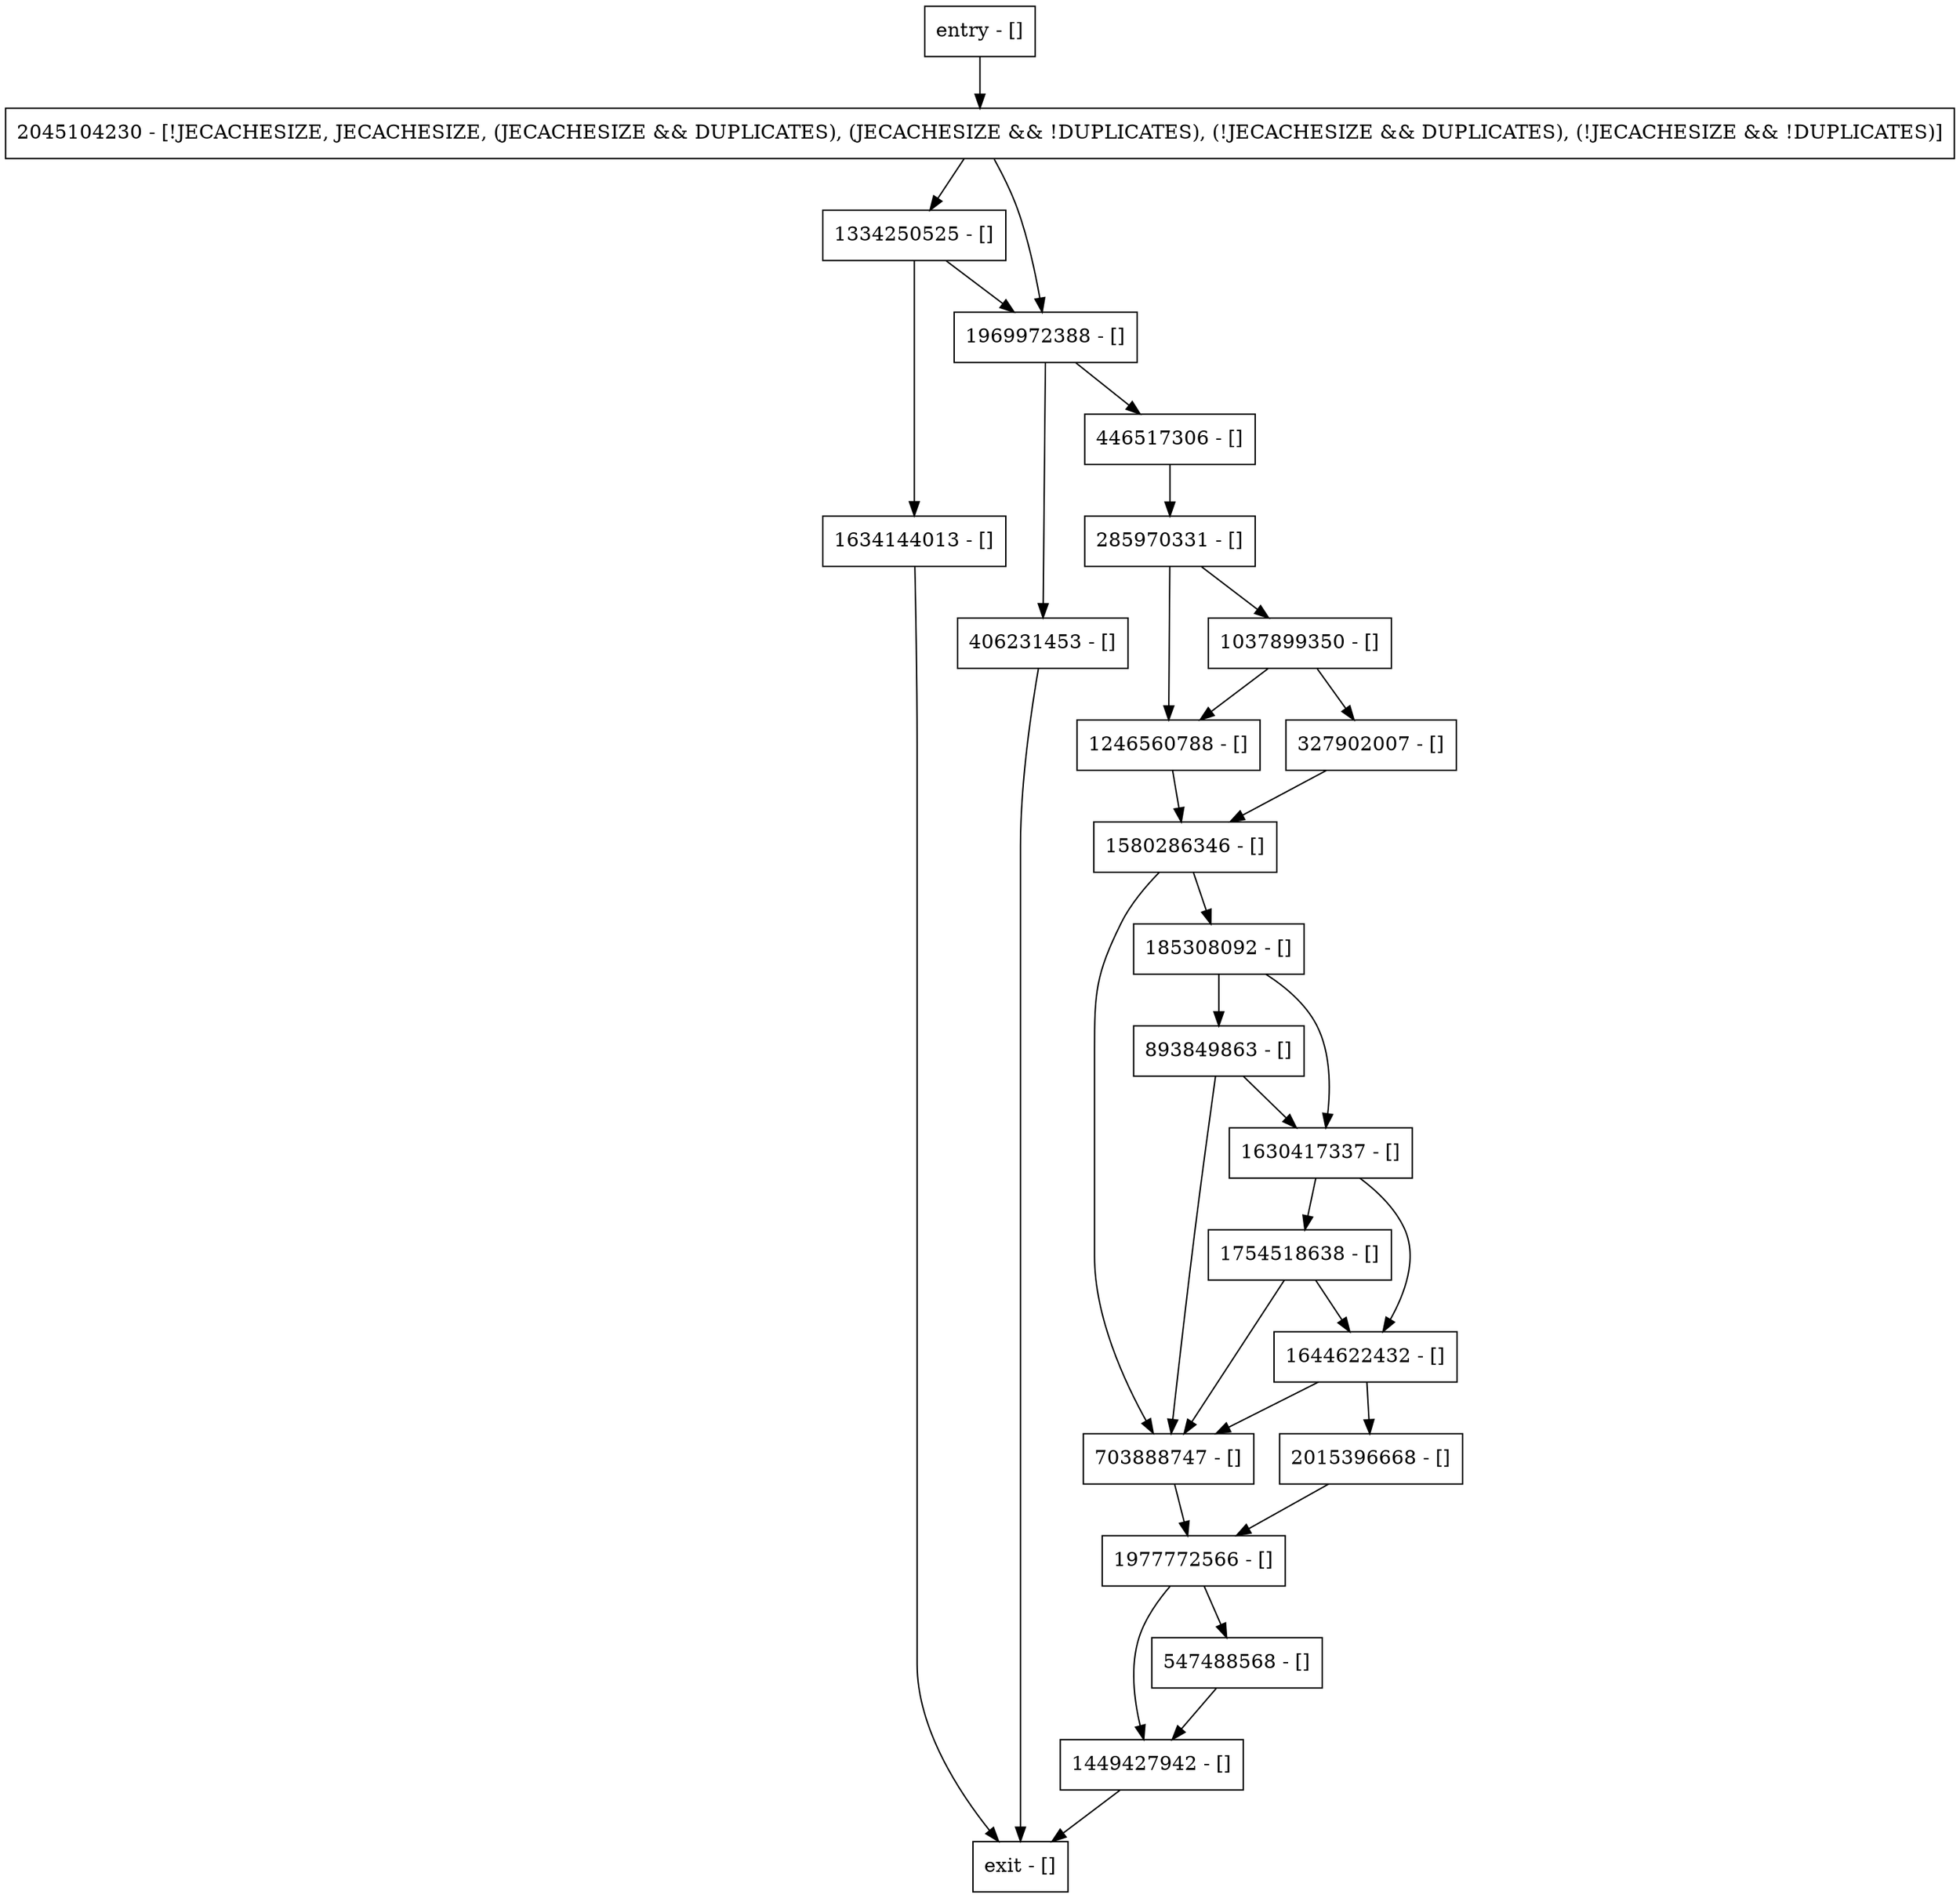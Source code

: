 digraph init {
node [shape=record];
446517306 [label="446517306 - []"];
285970331 [label="285970331 - []"];
1580286346 [label="1580286346 - []"];
1754518638 [label="1754518638 - []"];
327902007 [label="327902007 - []"];
1334250525 [label="1334250525 - []"];
1449427942 [label="1449427942 - []"];
1977772566 [label="1977772566 - []"];
entry [label="entry - []"];
exit [label="exit - []"];
1246560788 [label="1246560788 - []"];
547488568 [label="547488568 - []"];
1630417337 [label="1630417337 - []"];
703888747 [label="703888747 - []"];
893849863 [label="893849863 - []"];
2045104230 [label="2045104230 - [!JECACHESIZE, JECACHESIZE, (JECACHESIZE && DUPLICATES), (JECACHESIZE && !DUPLICATES), (!JECACHESIZE && DUPLICATES), (!JECACHESIZE && !DUPLICATES)]"];
1634144013 [label="1634144013 - []"];
185308092 [label="185308092 - []"];
1969972388 [label="1969972388 - []"];
1037899350 [label="1037899350 - []"];
406231453 [label="406231453 - []"];
2015396668 [label="2015396668 - []"];
1644622432 [label="1644622432 - []"];
entry;
exit;
446517306 -> 285970331;
285970331 -> 1246560788;
285970331 -> 1037899350;
1580286346 -> 703888747;
1580286346 -> 185308092;
1754518638 -> 703888747;
1754518638 -> 1644622432;
327902007 -> 1580286346;
1334250525 -> 1634144013;
1334250525 -> 1969972388;
1449427942 -> exit;
1977772566 -> 547488568;
1977772566 -> 1449427942;
entry -> 2045104230;
1246560788 -> 1580286346;
547488568 -> 1449427942;
1630417337 -> 1754518638;
1630417337 -> 1644622432;
703888747 -> 1977772566;
893849863 -> 1630417337;
893849863 -> 703888747;
2045104230 -> 1969972388;
2045104230 -> 1334250525;
1634144013 -> exit;
185308092 -> 1630417337;
185308092 -> 893849863;
1969972388 -> 446517306;
1969972388 -> 406231453;
1037899350 -> 1246560788;
1037899350 -> 327902007;
406231453 -> exit;
2015396668 -> 1977772566;
1644622432 -> 703888747;
1644622432 -> 2015396668;
}
